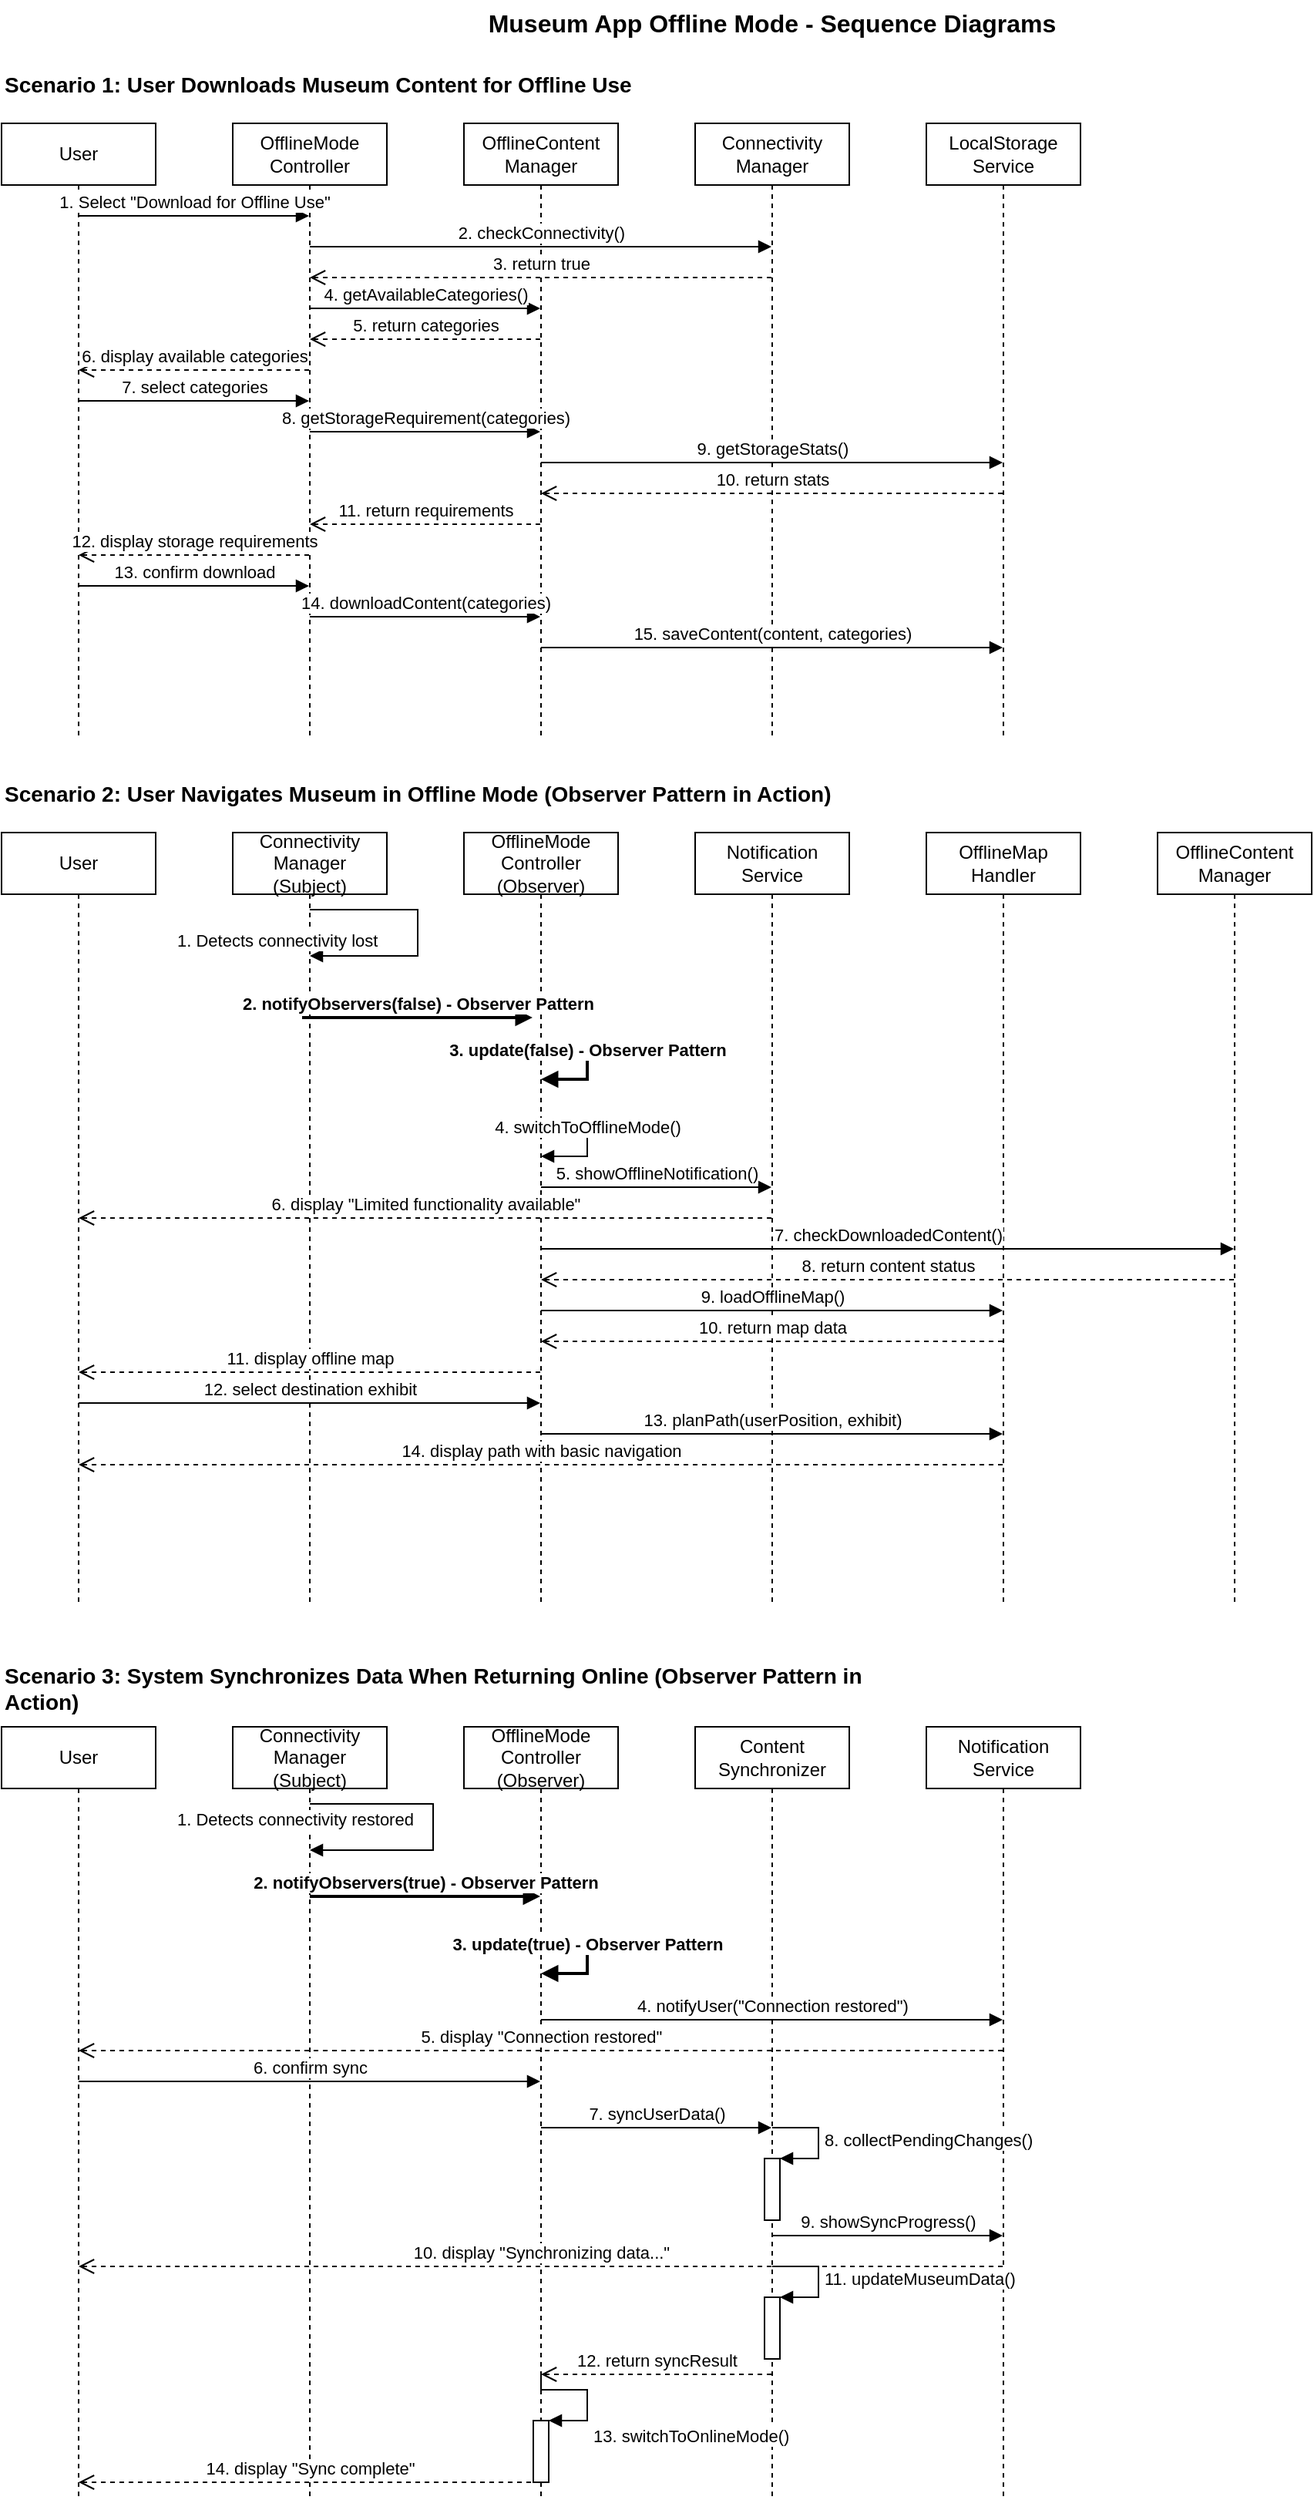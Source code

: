 <mxfile version="26.2.13">
  <diagram name="Sequence Diagrams" id="PqVdLilWQaQTERFtA55Q">
    <mxGraphModel dx="1576" dy="733" grid="1" gridSize="10" guides="1" tooltips="1" connect="1" arrows="1" fold="1" page="1" pageScale="1" pageWidth="850" pageHeight="1100" math="0" shadow="0">
      <root>
        <mxCell id="0" />
        <mxCell id="1" parent="0" />
        <mxCell id="QCJIKbQHmswwI0LsJEza-1" value="Museum App Offline Mode - Sequence Diagrams" style="text;html=1;strokeColor=none;fillColor=none;align=center;verticalAlign=middle;whiteSpace=wrap;rounded=0;fontSize=16;fontStyle=1" vertex="1" parent="1">
          <mxGeometry x="350" y="20" width="400" height="30" as="geometry" />
        </mxCell>
        <mxCell id="QCJIKbQHmswwI0LsJEza-2" value="Scenario 1: User Downloads Museum Content for Offline Use" style="text;html=1;strokeColor=none;fillColor=none;align=left;verticalAlign=middle;whiteSpace=wrap;rounded=0;fontSize=14;fontStyle=1" vertex="1" parent="1">
          <mxGeometry x="50" y="60" width="500" height="30" as="geometry" />
        </mxCell>
        <mxCell id="QCJIKbQHmswwI0LsJEza-3" value="User" style="shape=umlLifeline;perimeter=lifelinePerimeter;whiteSpace=wrap;html=1;container=1;collapsible=0;recursiveResize=0;outlineConnect=0;" vertex="1" parent="1">
          <mxGeometry x="50" y="100" width="100" height="400" as="geometry" />
        </mxCell>
        <mxCell id="QCJIKbQHmswwI0LsJEza-4" value="OfflineMode&#xa;Controller" style="shape=umlLifeline;perimeter=lifelinePerimeter;whiteSpace=wrap;html=1;container=1;collapsible=0;recursiveResize=0;outlineConnect=0;" vertex="1" parent="1">
          <mxGeometry x="200" y="100" width="100" height="400" as="geometry" />
        </mxCell>
        <mxCell id="QCJIKbQHmswwI0LsJEza-5" value="OfflineContent&#xa;Manager" style="shape=umlLifeline;perimeter=lifelinePerimeter;whiteSpace=wrap;html=1;container=1;collapsible=0;recursiveResize=0;outlineConnect=0;" vertex="1" parent="1">
          <mxGeometry x="350" y="100" width="100" height="400" as="geometry" />
        </mxCell>
        <mxCell id="QCJIKbQHmswwI0LsJEza-6" value="Connectivity&#xa;Manager" style="shape=umlLifeline;perimeter=lifelinePerimeter;whiteSpace=wrap;html=1;container=1;collapsible=0;recursiveResize=0;outlineConnect=0;" vertex="1" parent="1">
          <mxGeometry x="500" y="100" width="100" height="400" as="geometry" />
        </mxCell>
        <mxCell id="QCJIKbQHmswwI0LsJEza-7" value="LocalStorage&#xa;Service" style="shape=umlLifeline;perimeter=lifelinePerimeter;whiteSpace=wrap;html=1;container=1;collapsible=0;recursiveResize=0;outlineConnect=0;" vertex="1" parent="1">
          <mxGeometry x="650" y="100" width="100" height="400" as="geometry" />
        </mxCell>
        <mxCell id="QCJIKbQHmswwI0LsJEza-8" value="1. Select &quot;Download for Offline Use&quot;" style="html=1;verticalAlign=bottom;endArrow=block;rounded=0;" edge="1" parent="1" source="QCJIKbQHmswwI0LsJEza-3" target="QCJIKbQHmswwI0LsJEza-4">
          <mxGeometry width="80" relative="1" as="geometry">
            <mxPoint x="100" y="160" as="sourcePoint" />
            <mxPoint x="180" y="160" as="targetPoint" />
            <Array as="points">
              <mxPoint x="170" y="160" />
            </Array>
          </mxGeometry>
        </mxCell>
        <mxCell id="QCJIKbQHmswwI0LsJEza-9" value="2. checkConnectivity()" style="html=1;verticalAlign=bottom;endArrow=block;rounded=0;" edge="1" parent="1" source="QCJIKbQHmswwI0LsJEza-4" target="QCJIKbQHmswwI0LsJEza-6">
          <mxGeometry width="80" relative="1" as="geometry">
            <mxPoint x="100" y="180" as="sourcePoint" />
            <mxPoint x="180" y="180" as="targetPoint" />
            <Array as="points">
              <mxPoint x="360" y="180" />
            </Array>
          </mxGeometry>
        </mxCell>
        <mxCell id="QCJIKbQHmswwI0LsJEza-10" value="3. return true" style="html=1;verticalAlign=bottom;endArrow=open;dashed=1;endSize=8;rounded=0;" edge="1" parent="1" source="QCJIKbQHmswwI0LsJEza-6" target="QCJIKbQHmswwI0LsJEza-4">
          <mxGeometry relative="1" as="geometry">
            <mxPoint x="180" y="200" as="sourcePoint" />
            <mxPoint x="100" y="200" as="targetPoint" />
            <Array as="points">
              <mxPoint x="420" y="200" />
            </Array>
          </mxGeometry>
        </mxCell>
        <mxCell id="QCJIKbQHmswwI0LsJEza-11" value="4. getAvailableCategories()" style="html=1;verticalAlign=bottom;endArrow=block;rounded=0;" edge="1" parent="1" source="QCJIKbQHmswwI0LsJEza-4" target="QCJIKbQHmswwI0LsJEza-5">
          <mxGeometry width="80" relative="1" as="geometry">
            <mxPoint x="100" y="220" as="sourcePoint" />
            <mxPoint x="180" y="220" as="targetPoint" />
            <Array as="points">
              <mxPoint x="320" y="220" />
            </Array>
          </mxGeometry>
        </mxCell>
        <mxCell id="QCJIKbQHmswwI0LsJEza-12" value="5. return categories" style="html=1;verticalAlign=bottom;endArrow=open;dashed=1;endSize=8;rounded=0;" edge="1" parent="1" source="QCJIKbQHmswwI0LsJEza-5" target="QCJIKbQHmswwI0LsJEza-4">
          <mxGeometry relative="1" as="geometry">
            <mxPoint x="180" y="240" as="sourcePoint" />
            <mxPoint x="100" y="240" as="targetPoint" />
            <Array as="points">
              <mxPoint x="320" y="240" />
            </Array>
          </mxGeometry>
        </mxCell>
        <mxCell id="QCJIKbQHmswwI0LsJEza-13" value="6. display available categories" style="html=1;verticalAlign=bottom;endArrow=open;dashed=1;endSize=8;rounded=0;" edge="1" parent="1" source="QCJIKbQHmswwI0LsJEza-4" target="QCJIKbQHmswwI0LsJEza-3">
          <mxGeometry relative="1" as="geometry">
            <mxPoint x="180" y="260" as="sourcePoint" />
            <mxPoint x="100" y="260" as="targetPoint" />
            <Array as="points">
              <mxPoint x="170" y="260" />
            </Array>
          </mxGeometry>
        </mxCell>
        <mxCell id="QCJIKbQHmswwI0LsJEza-14" value="7. select categories" style="html=1;verticalAlign=bottom;endArrow=block;rounded=0;" edge="1" parent="1" source="QCJIKbQHmswwI0LsJEza-3" target="QCJIKbQHmswwI0LsJEza-4">
          <mxGeometry width="80" relative="1" as="geometry">
            <mxPoint x="100" y="280" as="sourcePoint" />
            <mxPoint x="180" y="280" as="targetPoint" />
            <Array as="points">
              <mxPoint x="170" y="280" />
            </Array>
          </mxGeometry>
        </mxCell>
        <mxCell id="QCJIKbQHmswwI0LsJEza-15" value="8. getStorageRequirement(categories)" style="html=1;verticalAlign=bottom;endArrow=block;rounded=0;" edge="1" parent="1" source="QCJIKbQHmswwI0LsJEza-4" target="QCJIKbQHmswwI0LsJEza-5">
          <mxGeometry width="80" relative="1" as="geometry">
            <mxPoint x="100" y="300" as="sourcePoint" />
            <mxPoint x="180" y="300" as="targetPoint" />
            <Array as="points">
              <mxPoint x="330" y="300" />
            </Array>
          </mxGeometry>
        </mxCell>
        <mxCell id="QCJIKbQHmswwI0LsJEza-16" value="9. getStorageStats()" style="html=1;verticalAlign=bottom;endArrow=block;rounded=0;" edge="1" parent="1" source="QCJIKbQHmswwI0LsJEza-5" target="QCJIKbQHmswwI0LsJEza-7">
          <mxGeometry width="80" relative="1" as="geometry">
            <mxPoint x="100" y="320" as="sourcePoint" />
            <mxPoint x="180" y="320" as="targetPoint" />
            <Array as="points">
              <mxPoint x="550" y="320" />
            </Array>
          </mxGeometry>
        </mxCell>
        <mxCell id="QCJIKbQHmswwI0LsJEza-17" value="10. return stats" style="html=1;verticalAlign=bottom;endArrow=open;dashed=1;endSize=8;rounded=0;" edge="1" parent="1" source="QCJIKbQHmswwI0LsJEza-7" target="QCJIKbQHmswwI0LsJEza-5">
          <mxGeometry relative="1" as="geometry">
            <mxPoint x="180" y="340" as="sourcePoint" />
            <mxPoint x="100" y="340" as="targetPoint" />
            <Array as="points">
              <mxPoint x="550" y="340" />
            </Array>
          </mxGeometry>
        </mxCell>
        <mxCell id="QCJIKbQHmswwI0LsJEza-18" value="11. return requirements" style="html=1;verticalAlign=bottom;endArrow=open;dashed=1;endSize=8;rounded=0;" edge="1" parent="1" source="QCJIKbQHmswwI0LsJEza-5" target="QCJIKbQHmswwI0LsJEza-4">
          <mxGeometry relative="1" as="geometry">
            <mxPoint x="180" y="360" as="sourcePoint" />
            <mxPoint x="100" y="360" as="targetPoint" />
            <Array as="points">
              <mxPoint x="330" y="360" />
            </Array>
          </mxGeometry>
        </mxCell>
        <mxCell id="QCJIKbQHmswwI0LsJEza-19" value="12. display storage requirements" style="html=1;verticalAlign=bottom;endArrow=open;dashed=1;endSize=8;rounded=0;" edge="1" parent="1" source="QCJIKbQHmswwI0LsJEza-4" target="QCJIKbQHmswwI0LsJEza-3">
          <mxGeometry relative="1" as="geometry">
            <mxPoint x="180" y="380" as="sourcePoint" />
            <mxPoint x="100" y="380" as="targetPoint" />
            <Array as="points">
              <mxPoint x="170" y="380" />
            </Array>
          </mxGeometry>
        </mxCell>
        <mxCell id="QCJIKbQHmswwI0LsJEza-20" value="13. confirm download" style="html=1;verticalAlign=bottom;endArrow=block;rounded=0;" edge="1" parent="1" source="QCJIKbQHmswwI0LsJEza-3" target="QCJIKbQHmswwI0LsJEza-4">
          <mxGeometry width="80" relative="1" as="geometry">
            <mxPoint x="100" y="400" as="sourcePoint" />
            <mxPoint x="180" y="400" as="targetPoint" />
            <Array as="points">
              <mxPoint x="170" y="400" />
            </Array>
          </mxGeometry>
        </mxCell>
        <mxCell id="QCJIKbQHmswwI0LsJEza-21" value="14. downloadContent(categories)" style="html=1;verticalAlign=bottom;endArrow=block;rounded=0;" edge="1" parent="1" source="QCJIKbQHmswwI0LsJEza-4" target="QCJIKbQHmswwI0LsJEza-5">
          <mxGeometry width="80" relative="1" as="geometry">
            <mxPoint x="100" y="420" as="sourcePoint" />
            <mxPoint x="180" y="420" as="targetPoint" />
            <Array as="points">
              <mxPoint x="330" y="420" />
            </Array>
          </mxGeometry>
        </mxCell>
        <mxCell id="QCJIKbQHmswwI0LsJEza-22" value="15. saveContent(content, categories)" style="html=1;verticalAlign=bottom;endArrow=block;rounded=0;" edge="1" parent="1" source="QCJIKbQHmswwI0LsJEza-5" target="QCJIKbQHmswwI0LsJEza-7">
          <mxGeometry width="80" relative="1" as="geometry">
            <mxPoint x="100" y="440" as="sourcePoint" />
            <mxPoint x="180" y="440" as="targetPoint" />
            <Array as="points">
              <mxPoint x="550" y="440" />
            </Array>
          </mxGeometry>
        </mxCell>
        <mxCell id="QCJIKbQHmswwI0LsJEza-23" value="Scenario 2: User Navigates Museum in Offline Mode (Observer Pattern in Action)" style="text;html=1;strokeColor=none;fillColor=none;align=left;verticalAlign=middle;whiteSpace=wrap;rounded=0;fontSize=14;fontStyle=1" vertex="1" parent="1">
          <mxGeometry x="50" y="520" width="600" height="30" as="geometry" />
        </mxCell>
        <mxCell id="QCJIKbQHmswwI0LsJEza-24" value="User" style="shape=umlLifeline;perimeter=lifelinePerimeter;whiteSpace=wrap;html=1;container=1;collapsible=0;recursiveResize=0;outlineConnect=0;" vertex="1" parent="1">
          <mxGeometry x="50" y="560" width="100" height="500" as="geometry" />
        </mxCell>
        <mxCell id="QCJIKbQHmswwI0LsJEza-25" value="Connectivity&#xa;Manager&#xa;(Subject)" style="shape=umlLifeline;perimeter=lifelinePerimeter;whiteSpace=wrap;html=1;container=1;collapsible=0;recursiveResize=0;outlineConnect=0;" vertex="1" parent="1">
          <mxGeometry x="200" y="560" width="100" height="500" as="geometry" />
        </mxCell>
        <mxCell id="QCJIKbQHmswwI0LsJEza-26" value="OfflineMode&#xa;Controller&#xa;(Observer)" style="shape=umlLifeline;perimeter=lifelinePerimeter;whiteSpace=wrap;html=1;container=1;collapsible=0;recursiveResize=0;outlineConnect=0;" vertex="1" parent="1">
          <mxGeometry x="350" y="560" width="100" height="500" as="geometry" />
        </mxCell>
        <mxCell id="QCJIKbQHmswwI0LsJEza-27" value="Notification&#xa;Service" style="shape=umlLifeline;perimeter=lifelinePerimeter;whiteSpace=wrap;html=1;container=1;collapsible=0;recursiveResize=0;outlineConnect=0;" vertex="1" parent="1">
          <mxGeometry x="500" y="560" width="100" height="500" as="geometry" />
        </mxCell>
        <mxCell id="QCJIKbQHmswwI0LsJEza-28" value="OfflineMap&#xa;Handler" style="shape=umlLifeline;perimeter=lifelinePerimeter;whiteSpace=wrap;html=1;container=1;collapsible=0;recursiveResize=0;outlineConnect=0;" vertex="1" parent="1">
          <mxGeometry x="650" y="560" width="100" height="500" as="geometry" />
        </mxCell>
        <mxCell id="QCJIKbQHmswwI0LsJEza-29" value="OfflineContent&#xa;Manager" style="shape=umlLifeline;perimeter=lifelinePerimeter;whiteSpace=wrap;html=1;container=1;collapsible=0;recursiveResize=0;outlineConnect=0;" vertex="1" parent="1">
          <mxGeometry x="800" y="560" width="100" height="500" as="geometry" />
        </mxCell>
        <mxCell id="QCJIKbQHmswwI0LsJEza-31" value="1. Detects connectivity lost" style="edgeStyle=orthogonalEdgeStyle;html=1;align=left;spacingLeft=2;endArrow=block;rounded=0;" edge="1" parent="1">
          <mxGeometry x="1" y="-91" relative="1" as="geometry">
            <mxPoint x="250" y="610" as="sourcePoint" />
            <Array as="points">
              <mxPoint x="320" y="610" />
              <mxPoint x="320" y="640" />
              <mxPoint x="255" y="640" />
            </Array>
            <mxPoint x="250" y="640" as="targetPoint" />
            <mxPoint x="-90" y="81" as="offset" />
          </mxGeometry>
        </mxCell>
        <mxCell id="QCJIKbQHmswwI0LsJEza-32" value="2. notifyObservers(false) - Observer Pattern" style="html=1;verticalAlign=bottom;endArrow=block;rounded=0;fontStyle=1;strokeWidth=2;" edge="1" parent="1">
          <mxGeometry x="0.0" width="80" relative="1" as="geometry">
            <mxPoint x="245.004" y="680" as="sourcePoint" />
            <mxPoint x="394.48" y="680" as="targetPoint" />
            <Array as="points">
              <mxPoint x="314.98" y="680" />
            </Array>
            <mxPoint as="offset" />
          </mxGeometry>
        </mxCell>
        <mxCell id="QCJIKbQHmswwI0LsJEza-33" value="3. update(false) - Observer Pattern" style="html=1;verticalAlign=bottom;endArrow=block;rounded=0;fontStyle=1;strokeWidth=2;" edge="1" parent="1">
          <mxGeometry width="80" relative="1" as="geometry">
            <mxPoint x="400" y="700" as="sourcePoint" />
            <mxPoint x="400" y="720" as="targetPoint" />
            <Array as="points">
              <mxPoint x="430" y="700" />
              <mxPoint x="430" y="720" />
            </Array>
          </mxGeometry>
        </mxCell>
        <mxCell id="QCJIKbQHmswwI0LsJEza-34" value="4. switchToOfflineMode()" style="html=1;verticalAlign=bottom;endArrow=block;rounded=0;" edge="1" parent="1">
          <mxGeometry width="80" relative="1" as="geometry">
            <mxPoint x="400" y="750" as="sourcePoint" />
            <mxPoint x="400" y="770" as="targetPoint" />
            <Array as="points">
              <mxPoint x="430" y="750" />
              <mxPoint x="430" y="770" />
            </Array>
          </mxGeometry>
        </mxCell>
        <mxCell id="QCJIKbQHmswwI0LsJEza-35" value="5. showOfflineNotification()" style="html=1;verticalAlign=bottom;endArrow=block;rounded=0;" edge="1" parent="1" source="QCJIKbQHmswwI0LsJEza-26" target="QCJIKbQHmswwI0LsJEza-27">
          <mxGeometry width="80" relative="1" as="geometry">
            <mxPoint x="240" y="790" as="sourcePoint" />
            <mxPoint x="320" y="790" as="targetPoint" />
            <Array as="points">
              <mxPoint x="460" y="790" />
            </Array>
          </mxGeometry>
        </mxCell>
        <mxCell id="QCJIKbQHmswwI0LsJEza-36" value="6. display &quot;Limited functionality available&quot;" style="html=1;verticalAlign=bottom;endArrow=open;dashed=1;endSize=8;rounded=0;" edge="1" parent="1" source="QCJIKbQHmswwI0LsJEza-27" target="QCJIKbQHmswwI0LsJEza-24">
          <mxGeometry relative="1" as="geometry">
            <mxPoint x="320" y="810" as="sourcePoint" />
            <mxPoint x="240" y="810" as="targetPoint" />
            <Array as="points">
              <mxPoint x="320" y="810" />
            </Array>
          </mxGeometry>
        </mxCell>
        <mxCell id="QCJIKbQHmswwI0LsJEza-37" value="7. checkDownloadedContent()" style="html=1;verticalAlign=bottom;endArrow=block;rounded=0;" edge="1" parent="1" source="QCJIKbQHmswwI0LsJEza-26" target="QCJIKbQHmswwI0LsJEza-29">
          <mxGeometry width="80" relative="1" as="geometry">
            <mxPoint x="240" y="830" as="sourcePoint" />
            <mxPoint x="320" y="830" as="targetPoint" />
            <Array as="points">
              <mxPoint x="650" y="830" />
            </Array>
          </mxGeometry>
        </mxCell>
        <mxCell id="QCJIKbQHmswwI0LsJEza-38" value="8. return content status" style="html=1;verticalAlign=bottom;endArrow=open;dashed=1;endSize=8;rounded=0;" edge="1" parent="1" source="QCJIKbQHmswwI0LsJEza-29" target="QCJIKbQHmswwI0LsJEza-26">
          <mxGeometry relative="1" as="geometry">
            <mxPoint x="320" y="850" as="sourcePoint" />
            <mxPoint x="240" y="850" as="targetPoint" />
            <Array as="points">
              <mxPoint x="650" y="850" />
            </Array>
          </mxGeometry>
        </mxCell>
        <mxCell id="QCJIKbQHmswwI0LsJEza-39" value="9. loadOfflineMap()" style="html=1;verticalAlign=bottom;endArrow=block;rounded=0;" edge="1" parent="1" source="QCJIKbQHmswwI0LsJEza-26" target="QCJIKbQHmswwI0LsJEza-28">
          <mxGeometry width="80" relative="1" as="geometry">
            <mxPoint x="240" y="870" as="sourcePoint" />
            <mxPoint x="320" y="870" as="targetPoint" />
            <Array as="points">
              <mxPoint x="550" y="870" />
            </Array>
          </mxGeometry>
        </mxCell>
        <mxCell id="QCJIKbQHmswwI0LsJEza-40" value="10. return map data" style="html=1;verticalAlign=bottom;endArrow=open;dashed=1;endSize=8;rounded=0;" edge="1" parent="1" source="QCJIKbQHmswwI0LsJEza-28" target="QCJIKbQHmswwI0LsJEza-26">
          <mxGeometry relative="1" as="geometry">
            <mxPoint x="320" y="890" as="sourcePoint" />
            <mxPoint x="240" y="890" as="targetPoint" />
            <Array as="points">
              <mxPoint x="550" y="890" />
            </Array>
          </mxGeometry>
        </mxCell>
        <mxCell id="QCJIKbQHmswwI0LsJEza-41" value="11. display offline map" style="html=1;verticalAlign=bottom;endArrow=open;dashed=1;endSize=8;rounded=0;" edge="1" parent="1" source="QCJIKbQHmswwI0LsJEza-26" target="QCJIKbQHmswwI0LsJEza-24">
          <mxGeometry relative="1" as="geometry">
            <mxPoint x="320" y="910" as="sourcePoint" />
            <mxPoint x="240" y="910" as="targetPoint" />
            <Array as="points">
              <mxPoint x="250" y="910" />
            </Array>
          </mxGeometry>
        </mxCell>
        <mxCell id="QCJIKbQHmswwI0LsJEza-42" value="12. select destination exhibit" style="html=1;verticalAlign=bottom;endArrow=block;rounded=0;" edge="1" parent="1" source="QCJIKbQHmswwI0LsJEza-24" target="QCJIKbQHmswwI0LsJEza-26">
          <mxGeometry width="80" relative="1" as="geometry">
            <mxPoint x="240" y="930" as="sourcePoint" />
            <mxPoint x="320" y="930" as="targetPoint" />
            <Array as="points">
              <mxPoint x="250" y="930" />
            </Array>
          </mxGeometry>
        </mxCell>
        <mxCell id="QCJIKbQHmswwI0LsJEza-43" value="13. planPath(userPosition, exhibit)" style="html=1;verticalAlign=bottom;endArrow=block;rounded=0;" edge="1" parent="1" source="QCJIKbQHmswwI0LsJEza-26" target="QCJIKbQHmswwI0LsJEza-28">
          <mxGeometry width="80" relative="1" as="geometry">
            <mxPoint x="240" y="950" as="sourcePoint" />
            <mxPoint x="320" y="950" as="targetPoint" />
            <Array as="points">
              <mxPoint x="550" y="950" />
            </Array>
          </mxGeometry>
        </mxCell>
        <mxCell id="QCJIKbQHmswwI0LsJEza-44" value="14. display path with basic navigation" style="html=1;verticalAlign=bottom;endArrow=open;dashed=1;endSize=8;rounded=0;" edge="1" parent="1" source="QCJIKbQHmswwI0LsJEza-28" target="QCJIKbQHmswwI0LsJEza-24">
          <mxGeometry relative="1" as="geometry">
            <mxPoint x="320" y="970" as="sourcePoint" />
            <mxPoint x="240" y="970" as="targetPoint" />
            <Array as="points">
              <mxPoint x="400" y="970" />
            </Array>
          </mxGeometry>
        </mxCell>
        <mxCell id="QCJIKbQHmswwI0LsJEza-47" value="Scenario 3: System Synchronizes Data When Returning Online (Observer Pattern in Action)" style="text;html=1;strokeColor=none;fillColor=none;align=left;verticalAlign=middle;whiteSpace=wrap;rounded=0;fontSize=14;fontStyle=1" vertex="1" parent="1">
          <mxGeometry x="50" y="1100" width="600" height="30" as="geometry" />
        </mxCell>
        <mxCell id="QCJIKbQHmswwI0LsJEza-48" value="User" style="shape=umlLifeline;perimeter=lifelinePerimeter;whiteSpace=wrap;html=1;container=1;collapsible=0;recursiveResize=0;outlineConnect=0;" vertex="1" parent="1">
          <mxGeometry x="50" y="1140" width="100" height="500" as="geometry" />
        </mxCell>
        <mxCell id="QCJIKbQHmswwI0LsJEza-49" value="Connectivity&#xa;Manager&#xa;(Subject)" style="shape=umlLifeline;perimeter=lifelinePerimeter;whiteSpace=wrap;html=1;container=1;collapsible=0;recursiveResize=0;outlineConnect=0;" vertex="1" parent="1">
          <mxGeometry x="200" y="1140" width="100" height="500" as="geometry" />
        </mxCell>
        <mxCell id="QCJIKbQHmswwI0LsJEza-50" value="OfflineMode&#xa;Controller&#xa;(Observer)" style="shape=umlLifeline;perimeter=lifelinePerimeter;whiteSpace=wrap;html=1;container=1;collapsible=0;recursiveResize=0;outlineConnect=0;" vertex="1" parent="1">
          <mxGeometry x="350" y="1140" width="100" height="500" as="geometry" />
        </mxCell>
        <mxCell id="QCJIKbQHmswwI0LsJEza-68" value="" style="html=1;points=[];perimeter=orthogonalPerimeter;" vertex="1" parent="QCJIKbQHmswwI0LsJEza-50">
          <mxGeometry x="45" y="450" width="10" height="40" as="geometry" />
        </mxCell>
        <mxCell id="QCJIKbQHmswwI0LsJEza-51" value="Content&#xa;Synchronizer" style="shape=umlLifeline;perimeter=lifelinePerimeter;whiteSpace=wrap;html=1;container=1;collapsible=0;recursiveResize=0;outlineConnect=0;" vertex="1" parent="1">
          <mxGeometry x="500" y="1140" width="100" height="500" as="geometry" />
        </mxCell>
        <mxCell id="QCJIKbQHmswwI0LsJEza-52" value="Notification&#xa;Service" style="shape=umlLifeline;perimeter=lifelinePerimeter;whiteSpace=wrap;html=1;container=1;collapsible=0;recursiveResize=0;outlineConnect=0;" vertex="1" parent="1">
          <mxGeometry x="650" y="1140" width="100" height="500" as="geometry" />
        </mxCell>
        <mxCell id="QCJIKbQHmswwI0LsJEza-54" value="1. Detects connectivity restored" style="edgeStyle=orthogonalEdgeStyle;html=1;align=left;spacingLeft=2;endArrow=block;rounded=0;" edge="1" parent="1">
          <mxGeometry x="-1" y="-91" relative="1" as="geometry">
            <mxPoint x="250" y="1190" as="sourcePoint" />
            <Array as="points">
              <mxPoint x="330" y="1190" />
              <mxPoint x="330" y="1220" />
            </Array>
            <mxPoint x="250" y="1220" as="targetPoint" />
            <mxPoint x="-90" y="-81" as="offset" />
          </mxGeometry>
        </mxCell>
        <mxCell id="QCJIKbQHmswwI0LsJEza-55" value="2. notifyObservers(true) - Observer Pattern" style="html=1;verticalAlign=bottom;endArrow=block;rounded=0;fontStyle=1;strokeWidth=2;" edge="1" parent="1" source="QCJIKbQHmswwI0LsJEza-49" target="QCJIKbQHmswwI0LsJEza-50">
          <mxGeometry width="80" relative="1" as="geometry">
            <mxPoint x="240" y="1250" as="sourcePoint" />
            <mxPoint x="320" y="1250" as="targetPoint" />
            <Array as="points">
              <mxPoint x="320" y="1250" />
            </Array>
          </mxGeometry>
        </mxCell>
        <mxCell id="QCJIKbQHmswwI0LsJEza-56" value="3. update(true) - Observer Pattern" style="html=1;verticalAlign=bottom;endArrow=block;rounded=0;fontStyle=1;strokeWidth=2;" edge="1" parent="1">
          <mxGeometry width="80" relative="1" as="geometry">
            <mxPoint x="400" y="1280" as="sourcePoint" />
            <mxPoint x="400" y="1300" as="targetPoint" />
            <Array as="points">
              <mxPoint x="430" y="1280" />
              <mxPoint x="430" y="1300" />
            </Array>
          </mxGeometry>
        </mxCell>
        <mxCell id="QCJIKbQHmswwI0LsJEza-57" value="4. notifyUser(&quot;Connection restored&quot;)" style="html=1;verticalAlign=bottom;endArrow=block;rounded=0;" edge="1" parent="1" source="QCJIKbQHmswwI0LsJEza-50" target="QCJIKbQHmswwI0LsJEza-52">
          <mxGeometry width="80" relative="1" as="geometry">
            <mxPoint x="240" y="1330" as="sourcePoint" />
            <mxPoint x="320" y="1330" as="targetPoint" />
            <Array as="points">
              <mxPoint x="550" y="1330" />
            </Array>
          </mxGeometry>
        </mxCell>
        <mxCell id="QCJIKbQHmswwI0LsJEza-58" value="5. display &quot;Connection restored&quot;" style="html=1;verticalAlign=bottom;endArrow=open;dashed=1;endSize=8;rounded=0;" edge="1" parent="1" source="QCJIKbQHmswwI0LsJEza-52" target="QCJIKbQHmswwI0LsJEza-48">
          <mxGeometry relative="1" as="geometry">
            <mxPoint x="320" y="1350" as="sourcePoint" />
            <mxPoint x="240" y="1350" as="targetPoint" />
            <Array as="points">
              <mxPoint x="400" y="1350" />
            </Array>
          </mxGeometry>
        </mxCell>
        <mxCell id="QCJIKbQHmswwI0LsJEza-59" value="6. confirm sync" style="html=1;verticalAlign=bottom;endArrow=block;rounded=0;" edge="1" parent="1" source="QCJIKbQHmswwI0LsJEza-48" target="QCJIKbQHmswwI0LsJEza-50">
          <mxGeometry width="80" relative="1" as="geometry">
            <mxPoint x="240" y="1370" as="sourcePoint" />
            <mxPoint x="320" y="1370" as="targetPoint" />
            <Array as="points">
              <mxPoint x="270" y="1370" />
            </Array>
          </mxGeometry>
        </mxCell>
        <mxCell id="QCJIKbQHmswwI0LsJEza-60" value="7. syncUserData()" style="html=1;verticalAlign=bottom;endArrow=block;rounded=0;" edge="1" parent="1" source="QCJIKbQHmswwI0LsJEza-50" target="QCJIKbQHmswwI0LsJEza-51">
          <mxGeometry width="80" relative="1" as="geometry">
            <mxPoint x="240" y="1400" as="sourcePoint" />
            <mxPoint x="320" y="1400" as="targetPoint" />
            <Array as="points">
              <mxPoint x="460" y="1400" />
            </Array>
          </mxGeometry>
        </mxCell>
        <mxCell id="QCJIKbQHmswwI0LsJEza-61" value="" style="html=1;points=[];perimeter=orthogonalPerimeter;" vertex="1" parent="1">
          <mxGeometry x="545" y="1420" width="10" height="40" as="geometry" />
        </mxCell>
        <mxCell id="QCJIKbQHmswwI0LsJEza-62" value="8. collectPendingChanges()" style="edgeStyle=orthogonalEdgeStyle;html=1;align=left;spacingLeft=2;endArrow=block;rounded=0;entryX=1;entryY=0;" edge="1" parent="1" target="QCJIKbQHmswwI0LsJEza-61">
          <mxGeometry relative="1" as="geometry">
            <mxPoint x="550" y="1400" as="sourcePoint" />
            <Array as="points">
              <mxPoint x="580" y="1400" />
            </Array>
          </mxGeometry>
        </mxCell>
        <mxCell id="QCJIKbQHmswwI0LsJEza-63" value="9. showSyncProgress()" style="html=1;verticalAlign=bottom;endArrow=block;rounded=0;" edge="1" parent="1" source="QCJIKbQHmswwI0LsJEza-51" target="QCJIKbQHmswwI0LsJEza-52">
          <mxGeometry width="80" relative="1" as="geometry">
            <mxPoint x="240" y="1470" as="sourcePoint" />
            <mxPoint x="320" y="1470" as="targetPoint" />
            <Array as="points">
              <mxPoint x="600" y="1470" />
            </Array>
          </mxGeometry>
        </mxCell>
        <mxCell id="QCJIKbQHmswwI0LsJEza-64" value="10. display &quot;Synchronizing data...&quot;" style="html=1;verticalAlign=bottom;endArrow=open;dashed=1;endSize=8;rounded=0;" edge="1" parent="1" source="QCJIKbQHmswwI0LsJEza-52" target="QCJIKbQHmswwI0LsJEza-48">
          <mxGeometry relative="1" as="geometry">
            <mxPoint x="320" y="1490" as="sourcePoint" />
            <mxPoint x="240" y="1490" as="targetPoint" />
            <Array as="points">
              <mxPoint x="400" y="1490" />
            </Array>
          </mxGeometry>
        </mxCell>
        <mxCell id="QCJIKbQHmswwI0LsJEza-65" value="" style="html=1;points=[];perimeter=orthogonalPerimeter;" vertex="1" parent="1">
          <mxGeometry x="545" y="1510" width="10" height="40" as="geometry" />
        </mxCell>
        <mxCell id="QCJIKbQHmswwI0LsJEza-66" value="11. updateMuseumData()" style="edgeStyle=orthogonalEdgeStyle;html=1;align=left;spacingLeft=2;endArrow=block;rounded=0;entryX=1;entryY=0;" edge="1" parent="1" target="QCJIKbQHmswwI0LsJEza-65">
          <mxGeometry relative="1" as="geometry">
            <mxPoint x="550" y="1490" as="sourcePoint" />
            <Array as="points">
              <mxPoint x="580" y="1490" />
            </Array>
          </mxGeometry>
        </mxCell>
        <mxCell id="QCJIKbQHmswwI0LsJEza-67" value="12. return syncResult" style="html=1;verticalAlign=bottom;endArrow=open;dashed=1;endSize=8;rounded=0;" edge="1" parent="1" source="QCJIKbQHmswwI0LsJEza-51" target="QCJIKbQHmswwI0LsJEza-50">
          <mxGeometry relative="1" as="geometry">
            <mxPoint x="320" y="1560" as="sourcePoint" />
            <mxPoint x="240" y="1560" as="targetPoint" />
            <Array as="points">
              <mxPoint x="460" y="1560" />
            </Array>
          </mxGeometry>
        </mxCell>
        <mxCell id="QCJIKbQHmswwI0LsJEza-69" value="13. switchToOnlineMode()" style="edgeStyle=orthogonalEdgeStyle;html=1;align=left;spacingLeft=2;endArrow=block;rounded=0;entryX=1;entryY=0;" edge="1" parent="1" target="QCJIKbQHmswwI0LsJEza-68">
          <mxGeometry x="0.412" y="10" relative="1" as="geometry">
            <mxPoint x="400" y="1560" as="sourcePoint" />
            <Array as="points">
              <mxPoint x="400" y="1570" />
              <mxPoint x="430" y="1570" />
              <mxPoint x="430" y="1590" />
            </Array>
            <mxPoint as="offset" />
          </mxGeometry>
        </mxCell>
        <mxCell id="QCJIKbQHmswwI0LsJEza-70" value="14. display &quot;Sync complete&quot;" style="html=1;verticalAlign=bottom;endArrow=open;dashed=1;endSize=8;rounded=0;" edge="1" parent="1" source="QCJIKbQHmswwI0LsJEza-50" target="QCJIKbQHmswwI0LsJEza-48">
          <mxGeometry relative="1" as="geometry">
            <mxPoint x="320" y="1630" as="sourcePoint" />
            <mxPoint x="240" y="1630" as="targetPoint" />
            <Array as="points">
              <mxPoint x="250" y="1630" />
            </Array>
          </mxGeometry>
        </mxCell>
      </root>
    </mxGraphModel>
  </diagram>
</mxfile>
